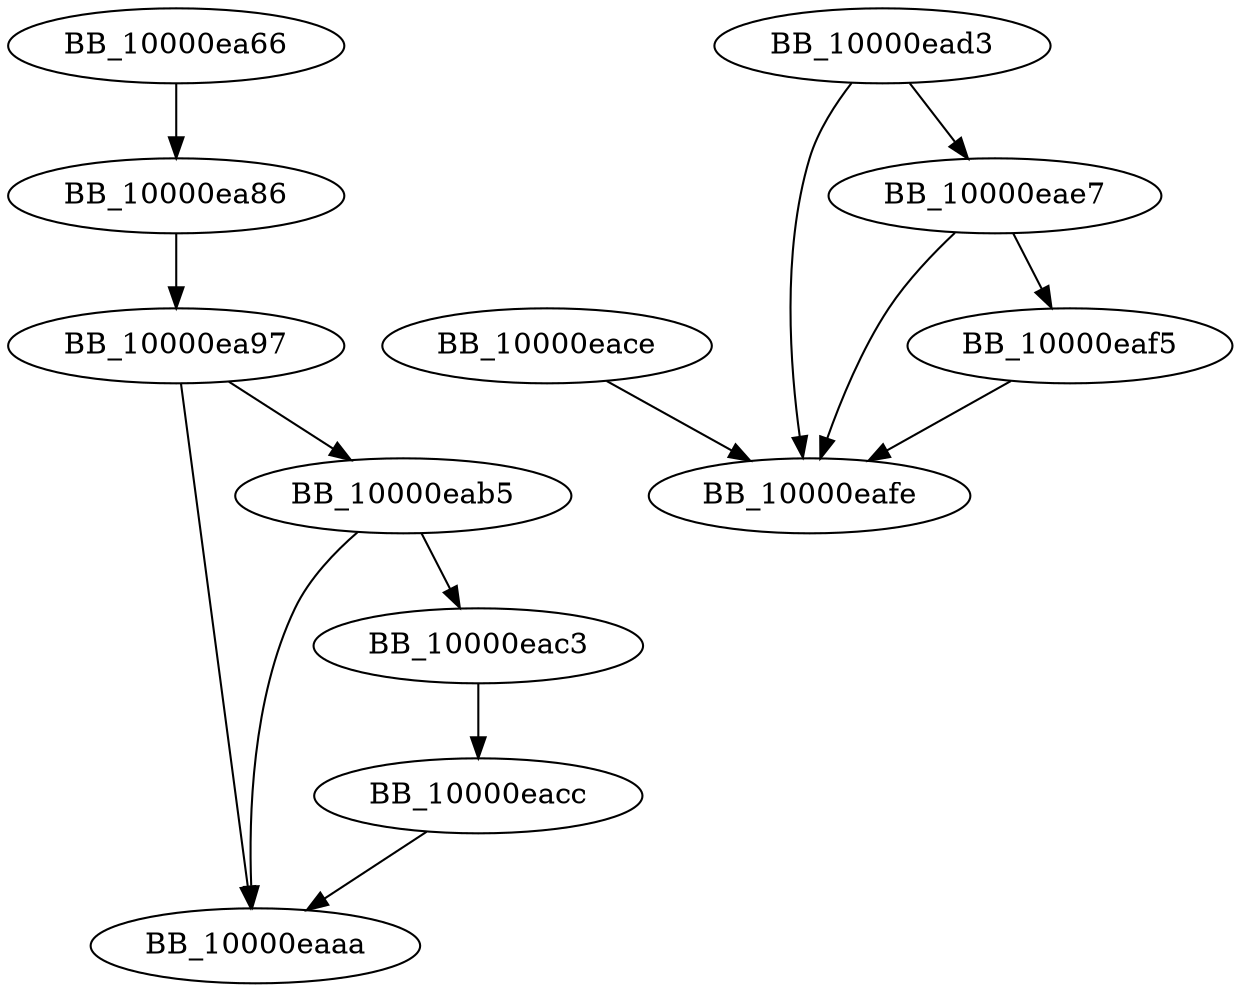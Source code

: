 DiGraph __ZN8HandlePP10runCommandESsiRSs{
BB_10000ea66->BB_10000ea86
BB_10000ea86->BB_10000ea97
BB_10000ea97->BB_10000eaaa
BB_10000ea97->BB_10000eab5
BB_10000eab5->BB_10000eaaa
BB_10000eab5->BB_10000eac3
BB_10000eac3->BB_10000eacc
BB_10000eacc->BB_10000eaaa
BB_10000eace->BB_10000eafe
BB_10000ead3->BB_10000eae7
BB_10000ead3->BB_10000eafe
BB_10000eae7->BB_10000eaf5
BB_10000eae7->BB_10000eafe
BB_10000eaf5->BB_10000eafe
}

